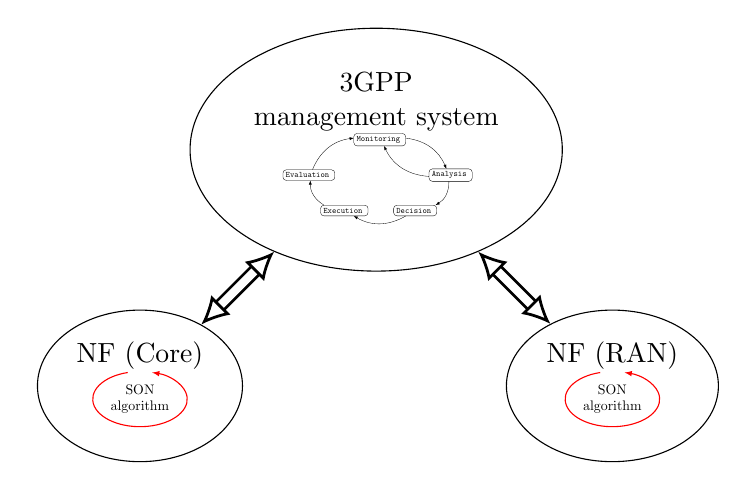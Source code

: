 \tikzset{
    partial ellipse/.style args={#1:#2:#3}{
        insert path={+ (#1:#3) arc (#1:#2:#3)}
    }
}

\begin{tikzpicture}
	\node (mano) [draw, ellipse, align=center] at (0,0) {
		3GPP \\ management system \\
		\scalebox{.3}{
		\begin{tikzpicture}[-Latex]
			\node (monitoring) [draw, rectangle, rounded corners] at (0,0) { \texttt{Monitoring} };
			\node (analysis) [draw, rectangle, rounded corners] at (3,-1.5) { \texttt{Analysis} };
			\node (decision) [draw, rectangle, rounded corners] at (1.5,-3) { \texttt{Decision} };
			\node (execution) [draw, rectangle, rounded corners] at (-1.5,-3) { \texttt{Execution} };
			\node (evaluation) [draw, rectangle, rounded corners] at (-3,-1.5) { \texttt{Evaluation} };

			\path
				(monitoring) edge[bend left] (analysis)
				(analysis) edge[bend left] (decision)
				(decision) edge[bend left] (execution)
				(execution) edge[bend left] (evaluation)
				(evaluation) edge[bend left] (monitoring);

			\path (analysis) edge[bend left] (monitoring);
		\end{tikzpicture}%
		}
	 };
	\node (core) [draw, ellipse, align=center] at (-3, -3) {
		NF (Core) \\
		\scalebox{.5}{%
		\begin{tikzpicture}
			\node [align=center] at (0,0) {SON \\ algorithm};
			\draw[thick, solid, red, -latex] (0,0) [partial ellipse=105:435:1.2cm and 0.7cm];
		\end{tikzpicture}%
		}
	};
	\node (ran)  [draw, ellipse, align=center] at ( 3, -3) {
		NF (RAN) \\
		\scalebox{.5}{%
		\begin{tikzpicture}
			\node [align=center] at (0,0) {SON \\ algorithm};
			\draw[thick, solid, red, -latex] (0,0) [partial ellipse=105:435:1.2cm and 0.7cm];
		\end{tikzpicture}%
		}
	};

	\draw [line width=1pt, double distance=3pt, {Latex[width=10pt, length=10pt, open]}-{Latex[width=10pt, length=10pt, open]}] (mano) -- (core);
	\draw [line width=1pt, double distance=3pt, {Latex[width=10pt, length=10pt, open]}-{Latex[width=10pt, length=10pt, open]}] (mano) -- (ran);
\end{tikzpicture}
